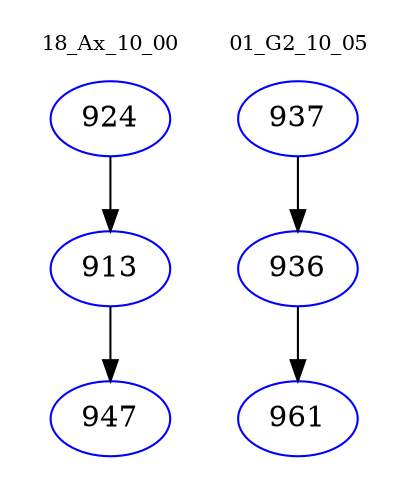 digraph{
subgraph cluster_0 {
color = white
label = "18_Ax_10_00";
fontsize=10;
T0_924 [label="924", color="blue"]
T0_924 -> T0_913 [color="black"]
T0_913 [label="913", color="blue"]
T0_913 -> T0_947 [color="black"]
T0_947 [label="947", color="blue"]
}
subgraph cluster_1 {
color = white
label = "01_G2_10_05";
fontsize=10;
T1_937 [label="937", color="blue"]
T1_937 -> T1_936 [color="black"]
T1_936 [label="936", color="blue"]
T1_936 -> T1_961 [color="black"]
T1_961 [label="961", color="blue"]
}
}

